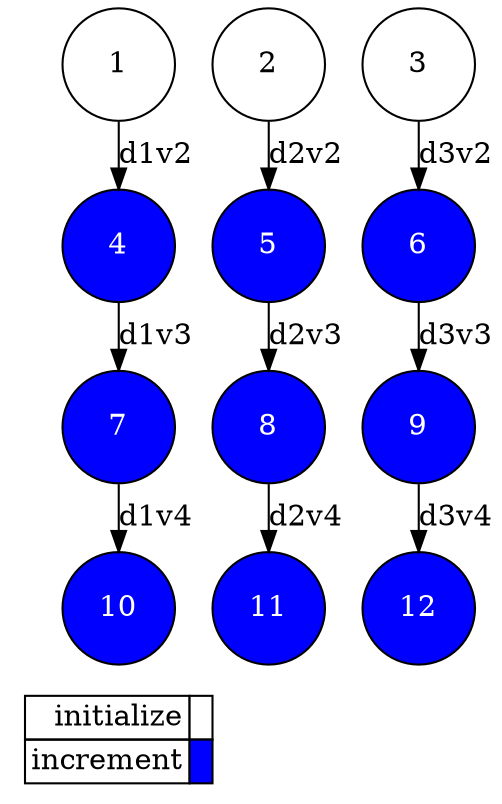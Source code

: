 digraph {
  rankdir=TB;
  labeljust="l";
  subgraph dependence_graph {
    ranksep=0.20;
    node[height=0.75];

1[shape=circle, style=filled fillcolor="#ffffff" fontcolor="#000000"];
2[shape=circle, style=filled fillcolor="#ffffff" fontcolor="#000000"];
3[shape=circle, style=filled fillcolor="#ffffff" fontcolor="#000000"];
4[shape=circle, style=filled fillcolor="#0000ff" fontcolor="#ffffff"];
1 -> 4 [label="d1v2"];
5[shape=circle, style=filled fillcolor="#0000ff" fontcolor="#ffffff"];
2 -> 5 [label="d2v2"];
6[shape=circle, style=filled fillcolor="#0000ff" fontcolor="#ffffff"];
3 -> 6 [label="d3v2"];
7[shape=circle, style=filled fillcolor="#0000ff" fontcolor="#ffffff"];
4 -> 7 [label="d1v3"];
8[shape=circle, style=filled fillcolor="#0000ff" fontcolor="#ffffff"];
5 -> 8 [label="d2v3"];
9[shape=circle, style=filled fillcolor="#0000ff" fontcolor="#ffffff"];
6 -> 9 [label="d3v3"];
10[shape=circle, style=filled fillcolor="#0000ff" fontcolor="#ffffff"];
7 -> 10 [label="d1v4"];
11[shape=circle, style=filled fillcolor="#0000ff" fontcolor="#ffffff"];
8 -> 11 [label="d2v4"];
12[shape=circle, style=filled fillcolor="#0000ff" fontcolor="#ffffff"];
9 -> 12 [label="d3v4"];  }
  subgraph legend {
    rank=sink;
    node [shape=plaintext, height=0.75];
    ranksep=0.20;
    label = "Legend";
    key [label=<
      <table border="0" cellpadding="2" cellspacing="0" cellborder="1">
<tr>
<td align="right">initialize</td>
<td bgcolor="#ffffff">&nbsp;</td>
</tr>
<tr>
<td align="right">increment</td>
<td bgcolor="#0000ff">&nbsp;</td>
</tr>
      </table>
    >]
  }
}
